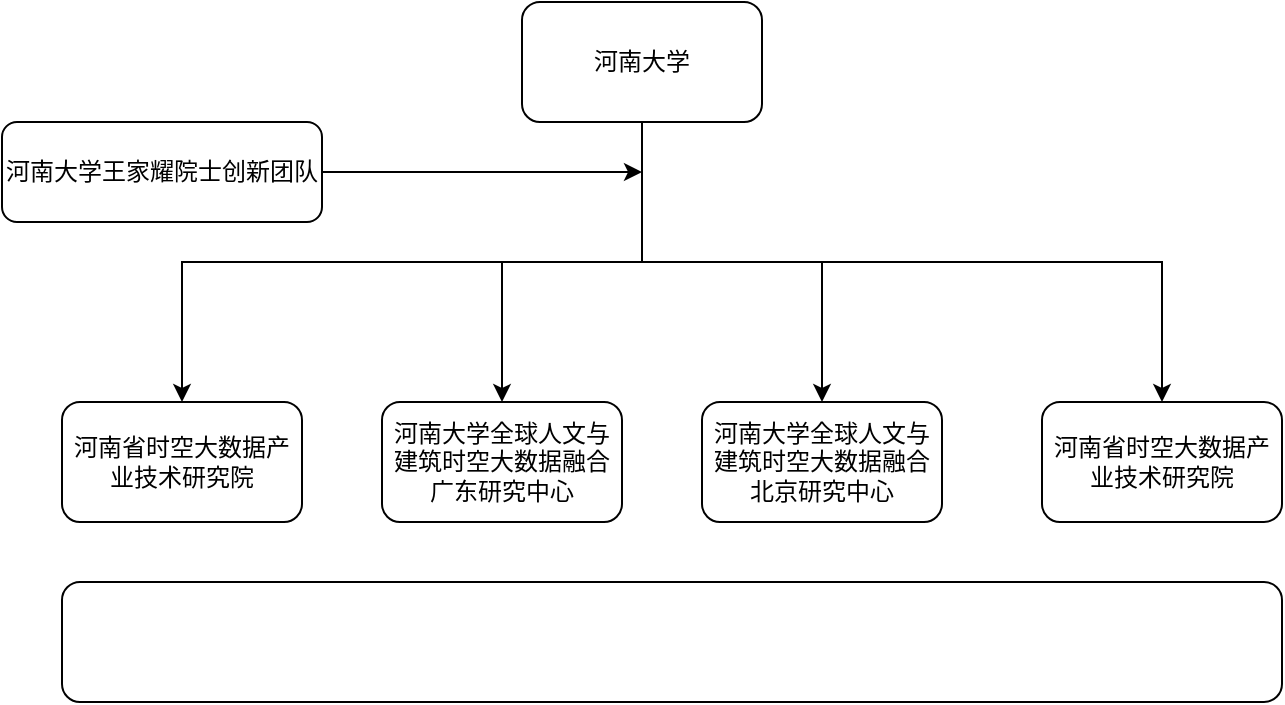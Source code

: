 <mxfile version="16.0.0" type="github">
  <diagram id="2I-8EeUZH5Zz4JMQ9dY8" name="Page-1">
    <mxGraphModel dx="1030" dy="652" grid="1" gridSize="10" guides="1" tooltips="1" connect="1" arrows="1" fold="1" page="1" pageScale="1" pageWidth="827" pageHeight="1169" math="0" shadow="0">
      <root>
        <mxCell id="0" />
        <mxCell id="1" parent="0" />
        <mxCell id="GIul49wWQuqEVkHe5eQl-7" style="edgeStyle=orthogonalEdgeStyle;rounded=0;orthogonalLoop=1;jettySize=auto;html=1;fontSize=12;exitX=0.5;exitY=1;exitDx=0;exitDy=0;" edge="1" parent="1" source="GIul49wWQuqEVkHe5eQl-1" target="GIul49wWQuqEVkHe5eQl-3">
          <mxGeometry relative="1" as="geometry" />
        </mxCell>
        <mxCell id="GIul49wWQuqEVkHe5eQl-8" style="edgeStyle=orthogonalEdgeStyle;rounded=0;orthogonalLoop=1;jettySize=auto;html=1;fontSize=12;" edge="1" parent="1" source="GIul49wWQuqEVkHe5eQl-1" target="GIul49wWQuqEVkHe5eQl-4">
          <mxGeometry relative="1" as="geometry" />
        </mxCell>
        <mxCell id="GIul49wWQuqEVkHe5eQl-9" style="edgeStyle=orthogonalEdgeStyle;rounded=0;orthogonalLoop=1;jettySize=auto;html=1;fontSize=12;" edge="1" parent="1" source="GIul49wWQuqEVkHe5eQl-1" target="GIul49wWQuqEVkHe5eQl-5">
          <mxGeometry relative="1" as="geometry" />
        </mxCell>
        <mxCell id="GIul49wWQuqEVkHe5eQl-10" style="edgeStyle=orthogonalEdgeStyle;rounded=0;orthogonalLoop=1;jettySize=auto;html=1;fontSize=12;exitX=0.5;exitY=1;exitDx=0;exitDy=0;" edge="1" parent="1" source="GIul49wWQuqEVkHe5eQl-1" target="GIul49wWQuqEVkHe5eQl-6">
          <mxGeometry relative="1" as="geometry" />
        </mxCell>
        <mxCell id="GIul49wWQuqEVkHe5eQl-1" value="河南大学" style="rounded=1;whiteSpace=wrap;html=1;" vertex="1" parent="1">
          <mxGeometry x="340" y="80" width="120" height="60" as="geometry" />
        </mxCell>
        <mxCell id="GIul49wWQuqEVkHe5eQl-12" style="edgeStyle=orthogonalEdgeStyle;rounded=0;orthogonalLoop=1;jettySize=auto;html=1;fontSize=12;" edge="1" parent="1" source="GIul49wWQuqEVkHe5eQl-2">
          <mxGeometry relative="1" as="geometry">
            <mxPoint x="400" y="165" as="targetPoint" />
          </mxGeometry>
        </mxCell>
        <mxCell id="GIul49wWQuqEVkHe5eQl-2" value="河南大学王家耀院士创新团队" style="rounded=1;whiteSpace=wrap;html=1;" vertex="1" parent="1">
          <mxGeometry x="80" y="140" width="160" height="50" as="geometry" />
        </mxCell>
        <mxCell id="GIul49wWQuqEVkHe5eQl-3" value="河南省时空大数据产业技术研究院" style="rounded=1;whiteSpace=wrap;html=1;" vertex="1" parent="1">
          <mxGeometry x="110" y="280" width="120" height="60" as="geometry" />
        </mxCell>
        <mxCell id="GIul49wWQuqEVkHe5eQl-4" value="&lt;p style=&quot;margin-top: 0pt ; margin-bottom: 0pt ; margin-left: 0in ; direction: ltr ; unicode-bidi: embed ; word-break: normal&quot;&gt;&lt;font style=&quot;font-size: 12px&quot;&gt;河南大学全球人文与建筑时空大数据融合广东研究中心&lt;/font&gt;&lt;/p&gt;" style="rounded=1;whiteSpace=wrap;html=1;" vertex="1" parent="1">
          <mxGeometry x="270" y="280" width="120" height="60" as="geometry" />
        </mxCell>
        <mxCell id="GIul49wWQuqEVkHe5eQl-5" value="&lt;p style=&quot;margin-top: 0pt ; margin-bottom: 0pt ; margin-left: 0in ; direction: ltr ; unicode-bidi: embed ; word-break: normal&quot;&gt;&lt;span&gt;&lt;font style=&quot;font-size: 12px&quot;&gt;河南大学全球人文与建筑时空大数据融合北京研究中心&lt;/font&gt;&lt;/span&gt;&lt;/p&gt;" style="rounded=1;whiteSpace=wrap;html=1;" vertex="1" parent="1">
          <mxGeometry x="430" y="280" width="120" height="60" as="geometry" />
        </mxCell>
        <mxCell id="GIul49wWQuqEVkHe5eQl-6" value="&lt;p style=&quot;margin-top: 0pt ; margin-bottom: 0pt ; margin-left: 0in ; direction: ltr ; unicode-bidi: embed ; word-break: normal&quot;&gt;&lt;span&gt;&lt;font style=&quot;font-size: 12px&quot;&gt;河南省时空大数据产业技术研究院&lt;/font&gt;&lt;/span&gt;&lt;/p&gt;" style="rounded=1;whiteSpace=wrap;html=1;" vertex="1" parent="1">
          <mxGeometry x="600" y="280" width="120" height="60" as="geometry" />
        </mxCell>
        <mxCell id="GIul49wWQuqEVkHe5eQl-13" value="" style="rounded=1;whiteSpace=wrap;html=1;fontSize=12;" vertex="1" parent="1">
          <mxGeometry x="110" y="370" width="610" height="60" as="geometry" />
        </mxCell>
      </root>
    </mxGraphModel>
  </diagram>
</mxfile>
